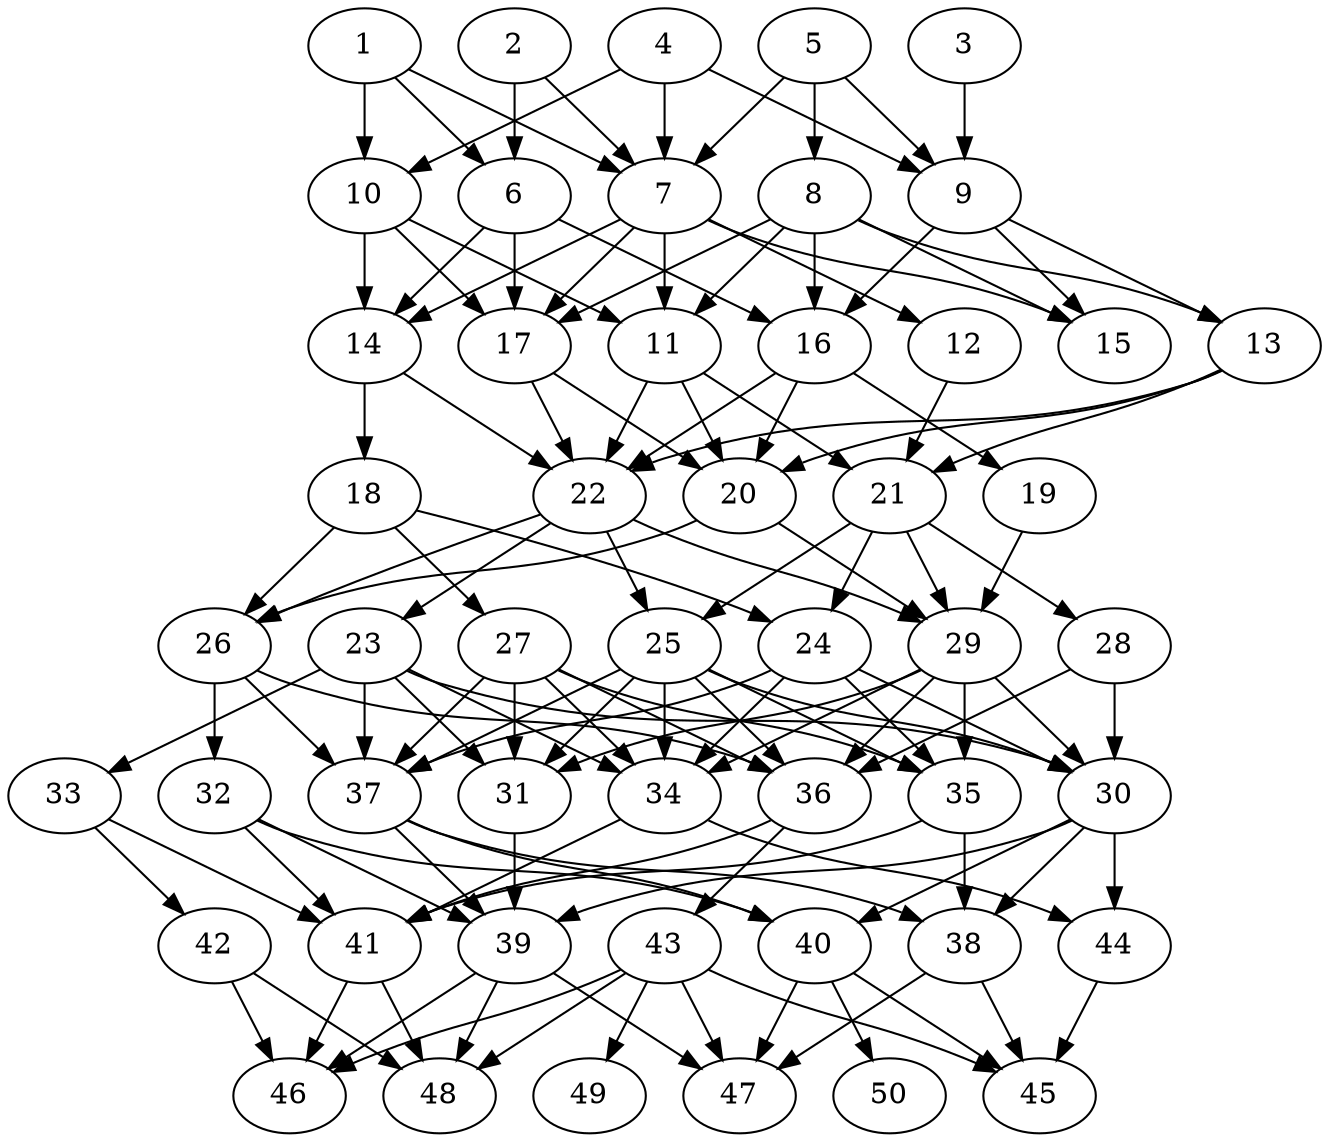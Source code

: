 // DAG automatically generated by daggen at Thu Oct  3 14:07:58 2019
// ./daggen --dot -n 50 --ccr 0.4 --fat 0.5 --regular 0.7 --density 0.7 --mindata 5242880 --maxdata 52428800 
digraph G {
  1 [size="41735680", alpha="0.15", expect_size="16694272"] 
  1 -> 6 [size ="16694272"]
  1 -> 7 [size ="16694272"]
  1 -> 10 [size ="16694272"]
  2 [size="79833600", alpha="0.01", expect_size="31933440"] 
  2 -> 6 [size ="31933440"]
  2 -> 7 [size ="31933440"]
  3 [size="44431360", alpha="0.14", expect_size="17772544"] 
  3 -> 9 [size ="17772544"]
  4 [size="40732160", alpha="0.08", expect_size="16292864"] 
  4 -> 7 [size ="16292864"]
  4 -> 9 [size ="16292864"]
  4 -> 10 [size ="16292864"]
  5 [size="81077760", alpha="0.12", expect_size="32431104"] 
  5 -> 7 [size ="32431104"]
  5 -> 8 [size ="32431104"]
  5 -> 9 [size ="32431104"]
  6 [size="55288320", alpha="0.11", expect_size="22115328"] 
  6 -> 14 [size ="22115328"]
  6 -> 16 [size ="22115328"]
  6 -> 17 [size ="22115328"]
  7 [size="86658560", alpha="0.17", expect_size="34663424"] 
  7 -> 11 [size ="34663424"]
  7 -> 12 [size ="34663424"]
  7 -> 14 [size ="34663424"]
  7 -> 15 [size ="34663424"]
  7 -> 17 [size ="34663424"]
  8 [size="30517760", alpha="0.02", expect_size="12207104"] 
  8 -> 11 [size ="12207104"]
  8 -> 13 [size ="12207104"]
  8 -> 15 [size ="12207104"]
  8 -> 16 [size ="12207104"]
  8 -> 17 [size ="12207104"]
  9 [size="34227200", alpha="0.03", expect_size="13690880"] 
  9 -> 13 [size ="13690880"]
  9 -> 15 [size ="13690880"]
  9 -> 16 [size ="13690880"]
  10 [size="101683200", alpha="0.17", expect_size="40673280"] 
  10 -> 11 [size ="40673280"]
  10 -> 14 [size ="40673280"]
  10 -> 17 [size ="40673280"]
  11 [size="56048640", alpha="0.16", expect_size="22419456"] 
  11 -> 20 [size ="22419456"]
  11 -> 21 [size ="22419456"]
  11 -> 22 [size ="22419456"]
  12 [size="24693760", alpha="0.08", expect_size="9877504"] 
  12 -> 21 [size ="9877504"]
  13 [size="28774400", alpha="0.10", expect_size="11509760"] 
  13 -> 20 [size ="11509760"]
  13 -> 21 [size ="11509760"]
  13 -> 22 [size ="11509760"]
  14 [size="108928000", alpha="0.18", expect_size="43571200"] 
  14 -> 18 [size ="43571200"]
  14 -> 22 [size ="43571200"]
  15 [size="41077760", alpha="0.16", expect_size="16431104"] 
  16 [size="112453120", alpha="0.09", expect_size="44981248"] 
  16 -> 19 [size ="44981248"]
  16 -> 20 [size ="44981248"]
  16 -> 22 [size ="44981248"]
  17 [size="57489920", alpha="0.00", expect_size="22995968"] 
  17 -> 20 [size ="22995968"]
  17 -> 22 [size ="22995968"]
  18 [size="39833600", alpha="0.08", expect_size="15933440"] 
  18 -> 24 [size ="15933440"]
  18 -> 26 [size ="15933440"]
  18 -> 27 [size ="15933440"]
  19 [size="51289600", alpha="0.09", expect_size="20515840"] 
  19 -> 29 [size ="20515840"]
  20 [size="69585920", alpha="0.07", expect_size="27834368"] 
  20 -> 26 [size ="27834368"]
  20 -> 29 [size ="27834368"]
  21 [size="54602240", alpha="0.11", expect_size="21840896"] 
  21 -> 24 [size ="21840896"]
  21 -> 25 [size ="21840896"]
  21 -> 28 [size ="21840896"]
  21 -> 29 [size ="21840896"]
  22 [size="30520320", alpha="0.06", expect_size="12208128"] 
  22 -> 23 [size ="12208128"]
  22 -> 25 [size ="12208128"]
  22 -> 26 [size ="12208128"]
  22 -> 29 [size ="12208128"]
  23 [size="74872320", alpha="0.05", expect_size="29948928"] 
  23 -> 30 [size ="29948928"]
  23 -> 31 [size ="29948928"]
  23 -> 33 [size ="29948928"]
  23 -> 34 [size ="29948928"]
  23 -> 37 [size ="29948928"]
  24 [size="15772160", alpha="0.10", expect_size="6308864"] 
  24 -> 30 [size ="6308864"]
  24 -> 34 [size ="6308864"]
  24 -> 35 [size ="6308864"]
  24 -> 37 [size ="6308864"]
  25 [size="121973760", alpha="0.06", expect_size="48789504"] 
  25 -> 30 [size ="48789504"]
  25 -> 31 [size ="48789504"]
  25 -> 34 [size ="48789504"]
  25 -> 35 [size ="48789504"]
  25 -> 36 [size ="48789504"]
  25 -> 37 [size ="48789504"]
  26 [size="99806720", alpha="0.10", expect_size="39922688"] 
  26 -> 32 [size ="39922688"]
  26 -> 36 [size ="39922688"]
  26 -> 37 [size ="39922688"]
  27 [size="34091520", alpha="0.06", expect_size="13636608"] 
  27 -> 31 [size ="13636608"]
  27 -> 34 [size ="13636608"]
  27 -> 35 [size ="13636608"]
  27 -> 36 [size ="13636608"]
  27 -> 37 [size ="13636608"]
  28 [size="34501120", alpha="0.04", expect_size="13800448"] 
  28 -> 30 [size ="13800448"]
  28 -> 36 [size ="13800448"]
  29 [size="82513920", alpha="0.07", expect_size="33005568"] 
  29 -> 30 [size ="33005568"]
  29 -> 31 [size ="33005568"]
  29 -> 34 [size ="33005568"]
  29 -> 35 [size ="33005568"]
  29 -> 36 [size ="33005568"]
  30 [size="17285120", alpha="0.04", expect_size="6914048"] 
  30 -> 38 [size ="6914048"]
  30 -> 39 [size ="6914048"]
  30 -> 40 [size ="6914048"]
  30 -> 44 [size ="6914048"]
  31 [size="61258240", alpha="0.09", expect_size="24503296"] 
  31 -> 39 [size ="24503296"]
  32 [size="125096960", alpha="0.15", expect_size="50038784"] 
  32 -> 39 [size ="50038784"]
  32 -> 40 [size ="50038784"]
  32 -> 41 [size ="50038784"]
  33 [size="39600640", alpha="0.05", expect_size="15840256"] 
  33 -> 41 [size ="15840256"]
  33 -> 42 [size ="15840256"]
  34 [size="72023040", alpha="0.10", expect_size="28809216"] 
  34 -> 41 [size ="28809216"]
  34 -> 44 [size ="28809216"]
  35 [size="14062080", alpha="0.00", expect_size="5624832"] 
  35 -> 38 [size ="5624832"]
  35 -> 41 [size ="5624832"]
  36 [size="51650560", alpha="0.07", expect_size="20660224"] 
  36 -> 41 [size ="20660224"]
  36 -> 43 [size ="20660224"]
  37 [size="109012480", alpha="0.02", expect_size="43604992"] 
  37 -> 38 [size ="43604992"]
  37 -> 39 [size ="43604992"]
  37 -> 40 [size ="43604992"]
  38 [size="23767040", alpha="0.01", expect_size="9506816"] 
  38 -> 45 [size ="9506816"]
  38 -> 47 [size ="9506816"]
  39 [size="49256960", alpha="0.07", expect_size="19702784"] 
  39 -> 46 [size ="19702784"]
  39 -> 47 [size ="19702784"]
  39 -> 48 [size ="19702784"]
  40 [size="88637440", alpha="0.02", expect_size="35454976"] 
  40 -> 45 [size ="35454976"]
  40 -> 47 [size ="35454976"]
  40 -> 50 [size ="35454976"]
  41 [size="112522240", alpha="0.04", expect_size="45008896"] 
  41 -> 46 [size ="45008896"]
  41 -> 48 [size ="45008896"]
  42 [size="45890560", alpha="0.10", expect_size="18356224"] 
  42 -> 46 [size ="18356224"]
  42 -> 48 [size ="18356224"]
  43 [size="18293760", alpha="0.05", expect_size="7317504"] 
  43 -> 45 [size ="7317504"]
  43 -> 46 [size ="7317504"]
  43 -> 47 [size ="7317504"]
  43 -> 48 [size ="7317504"]
  43 -> 49 [size ="7317504"]
  44 [size="45401600", alpha="0.01", expect_size="18160640"] 
  44 -> 45 [size ="18160640"]
  45 [size="105072640", alpha="0.16", expect_size="42029056"] 
  46 [size="107312640", alpha="0.05", expect_size="42925056"] 
  47 [size="33502720", alpha="0.18", expect_size="13401088"] 
  48 [size="45990400", alpha="0.15", expect_size="18396160"] 
  49 [size="53544960", alpha="0.03", expect_size="21417984"] 
  50 [size="94346240", alpha="0.12", expect_size="37738496"] 
}
